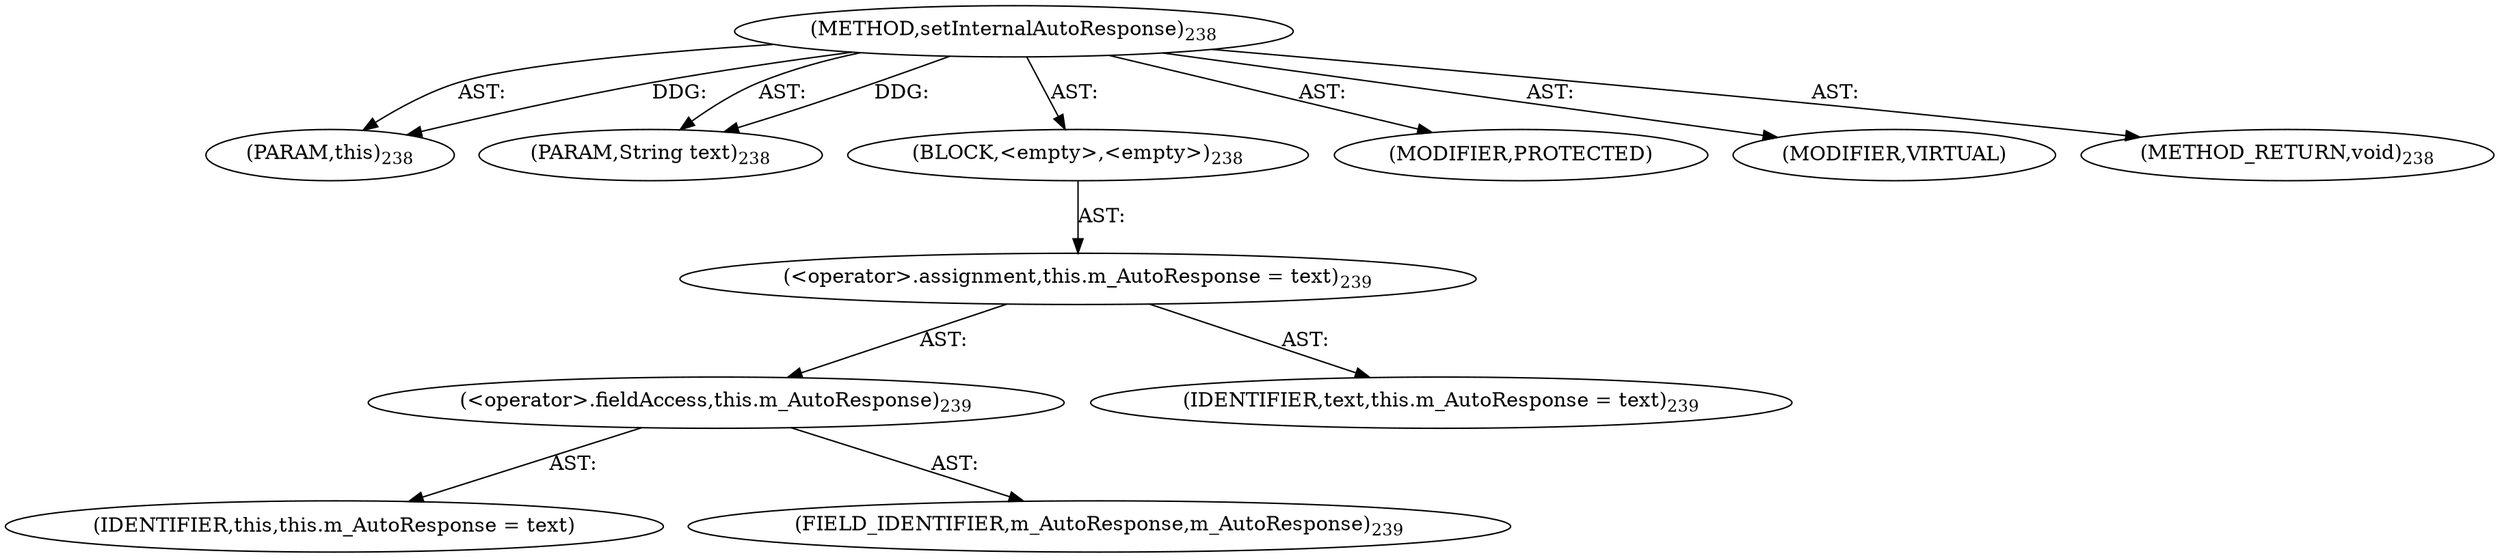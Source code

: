digraph "setInternalAutoResponse" {  
"111669149704" [label = <(METHOD,setInternalAutoResponse)<SUB>238</SUB>> ]
"115964117014" [label = <(PARAM,this)<SUB>238</SUB>> ]
"115964117015" [label = <(PARAM,String text)<SUB>238</SUB>> ]
"25769803790" [label = <(BLOCK,&lt;empty&gt;,&lt;empty&gt;)<SUB>238</SUB>> ]
"30064771111" [label = <(&lt;operator&gt;.assignment,this.m_AutoResponse = text)<SUB>239</SUB>> ]
"30064771112" [label = <(&lt;operator&gt;.fieldAccess,this.m_AutoResponse)<SUB>239</SUB>> ]
"68719476796" [label = <(IDENTIFIER,this,this.m_AutoResponse = text)> ]
"55834574855" [label = <(FIELD_IDENTIFIER,m_AutoResponse,m_AutoResponse)<SUB>239</SUB>> ]
"68719476797" [label = <(IDENTIFIER,text,this.m_AutoResponse = text)<SUB>239</SUB>> ]
"133143986218" [label = <(MODIFIER,PROTECTED)> ]
"133143986219" [label = <(MODIFIER,VIRTUAL)> ]
"128849018888" [label = <(METHOD_RETURN,void)<SUB>238</SUB>> ]
  "111669149704" -> "115964117014"  [ label = "AST: "] 
  "111669149704" -> "115964117015"  [ label = "AST: "] 
  "111669149704" -> "25769803790"  [ label = "AST: "] 
  "111669149704" -> "133143986218"  [ label = "AST: "] 
  "111669149704" -> "133143986219"  [ label = "AST: "] 
  "111669149704" -> "128849018888"  [ label = "AST: "] 
  "25769803790" -> "30064771111"  [ label = "AST: "] 
  "30064771111" -> "30064771112"  [ label = "AST: "] 
  "30064771111" -> "68719476797"  [ label = "AST: "] 
  "30064771112" -> "68719476796"  [ label = "AST: "] 
  "30064771112" -> "55834574855"  [ label = "AST: "] 
  "111669149704" -> "115964117014"  [ label = "DDG: "] 
  "111669149704" -> "115964117015"  [ label = "DDG: "] 
}
